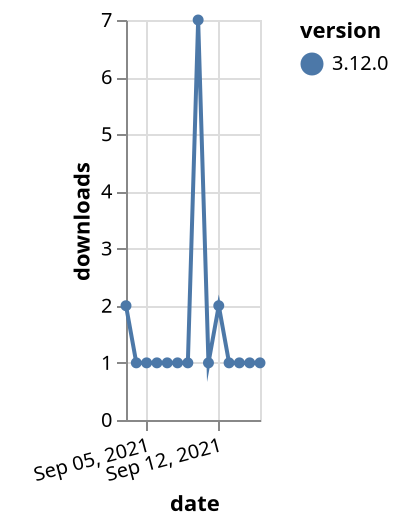 {"$schema": "https://vega.github.io/schema/vega-lite/v5.json", "description": "A simple bar chart with embedded data.", "data": {"values": [{"date": "2021-09-03", "total": 504, "delta": 2, "version": "3.12.0"}, {"date": "2021-09-04", "total": 505, "delta": 1, "version": "3.12.0"}, {"date": "2021-09-05", "total": 506, "delta": 1, "version": "3.12.0"}, {"date": "2021-09-06", "total": 507, "delta": 1, "version": "3.12.0"}, {"date": "2021-09-07", "total": 508, "delta": 1, "version": "3.12.0"}, {"date": "2021-09-08", "total": 509, "delta": 1, "version": "3.12.0"}, {"date": "2021-09-09", "total": 510, "delta": 1, "version": "3.12.0"}, {"date": "2021-09-10", "total": 517, "delta": 7, "version": "3.12.0"}, {"date": "2021-09-11", "total": 518, "delta": 1, "version": "3.12.0"}, {"date": "2021-09-12", "total": 520, "delta": 2, "version": "3.12.0"}, {"date": "2021-09-13", "total": 521, "delta": 1, "version": "3.12.0"}, {"date": "2021-09-14", "total": 522, "delta": 1, "version": "3.12.0"}, {"date": "2021-09-15", "total": 523, "delta": 1, "version": "3.12.0"}, {"date": "2021-09-16", "total": 524, "delta": 1, "version": "3.12.0"}]}, "width": "container", "mark": {"type": "line", "point": {"filled": true}}, "encoding": {"x": {"field": "date", "type": "temporal", "timeUnit": "yearmonthdate", "title": "date", "axis": {"labelAngle": -15}}, "y": {"field": "delta", "type": "quantitative", "title": "downloads"}, "color": {"field": "version", "type": "nominal"}, "tooltip": {"field": "delta"}}}
